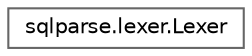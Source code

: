 digraph "Graphical Class Hierarchy"
{
 // LATEX_PDF_SIZE
  bgcolor="transparent";
  edge [fontname=Helvetica,fontsize=10,labelfontname=Helvetica,labelfontsize=10];
  node [fontname=Helvetica,fontsize=10,shape=box,height=0.2,width=0.4];
  rankdir="LR";
  Node0 [id="Node000000",label="sqlparse.lexer.Lexer",height=0.2,width=0.4,color="grey40", fillcolor="white", style="filled",URL="$classsqlparse_1_1lexer_1_1_lexer.html",tooltip=" "];
}

